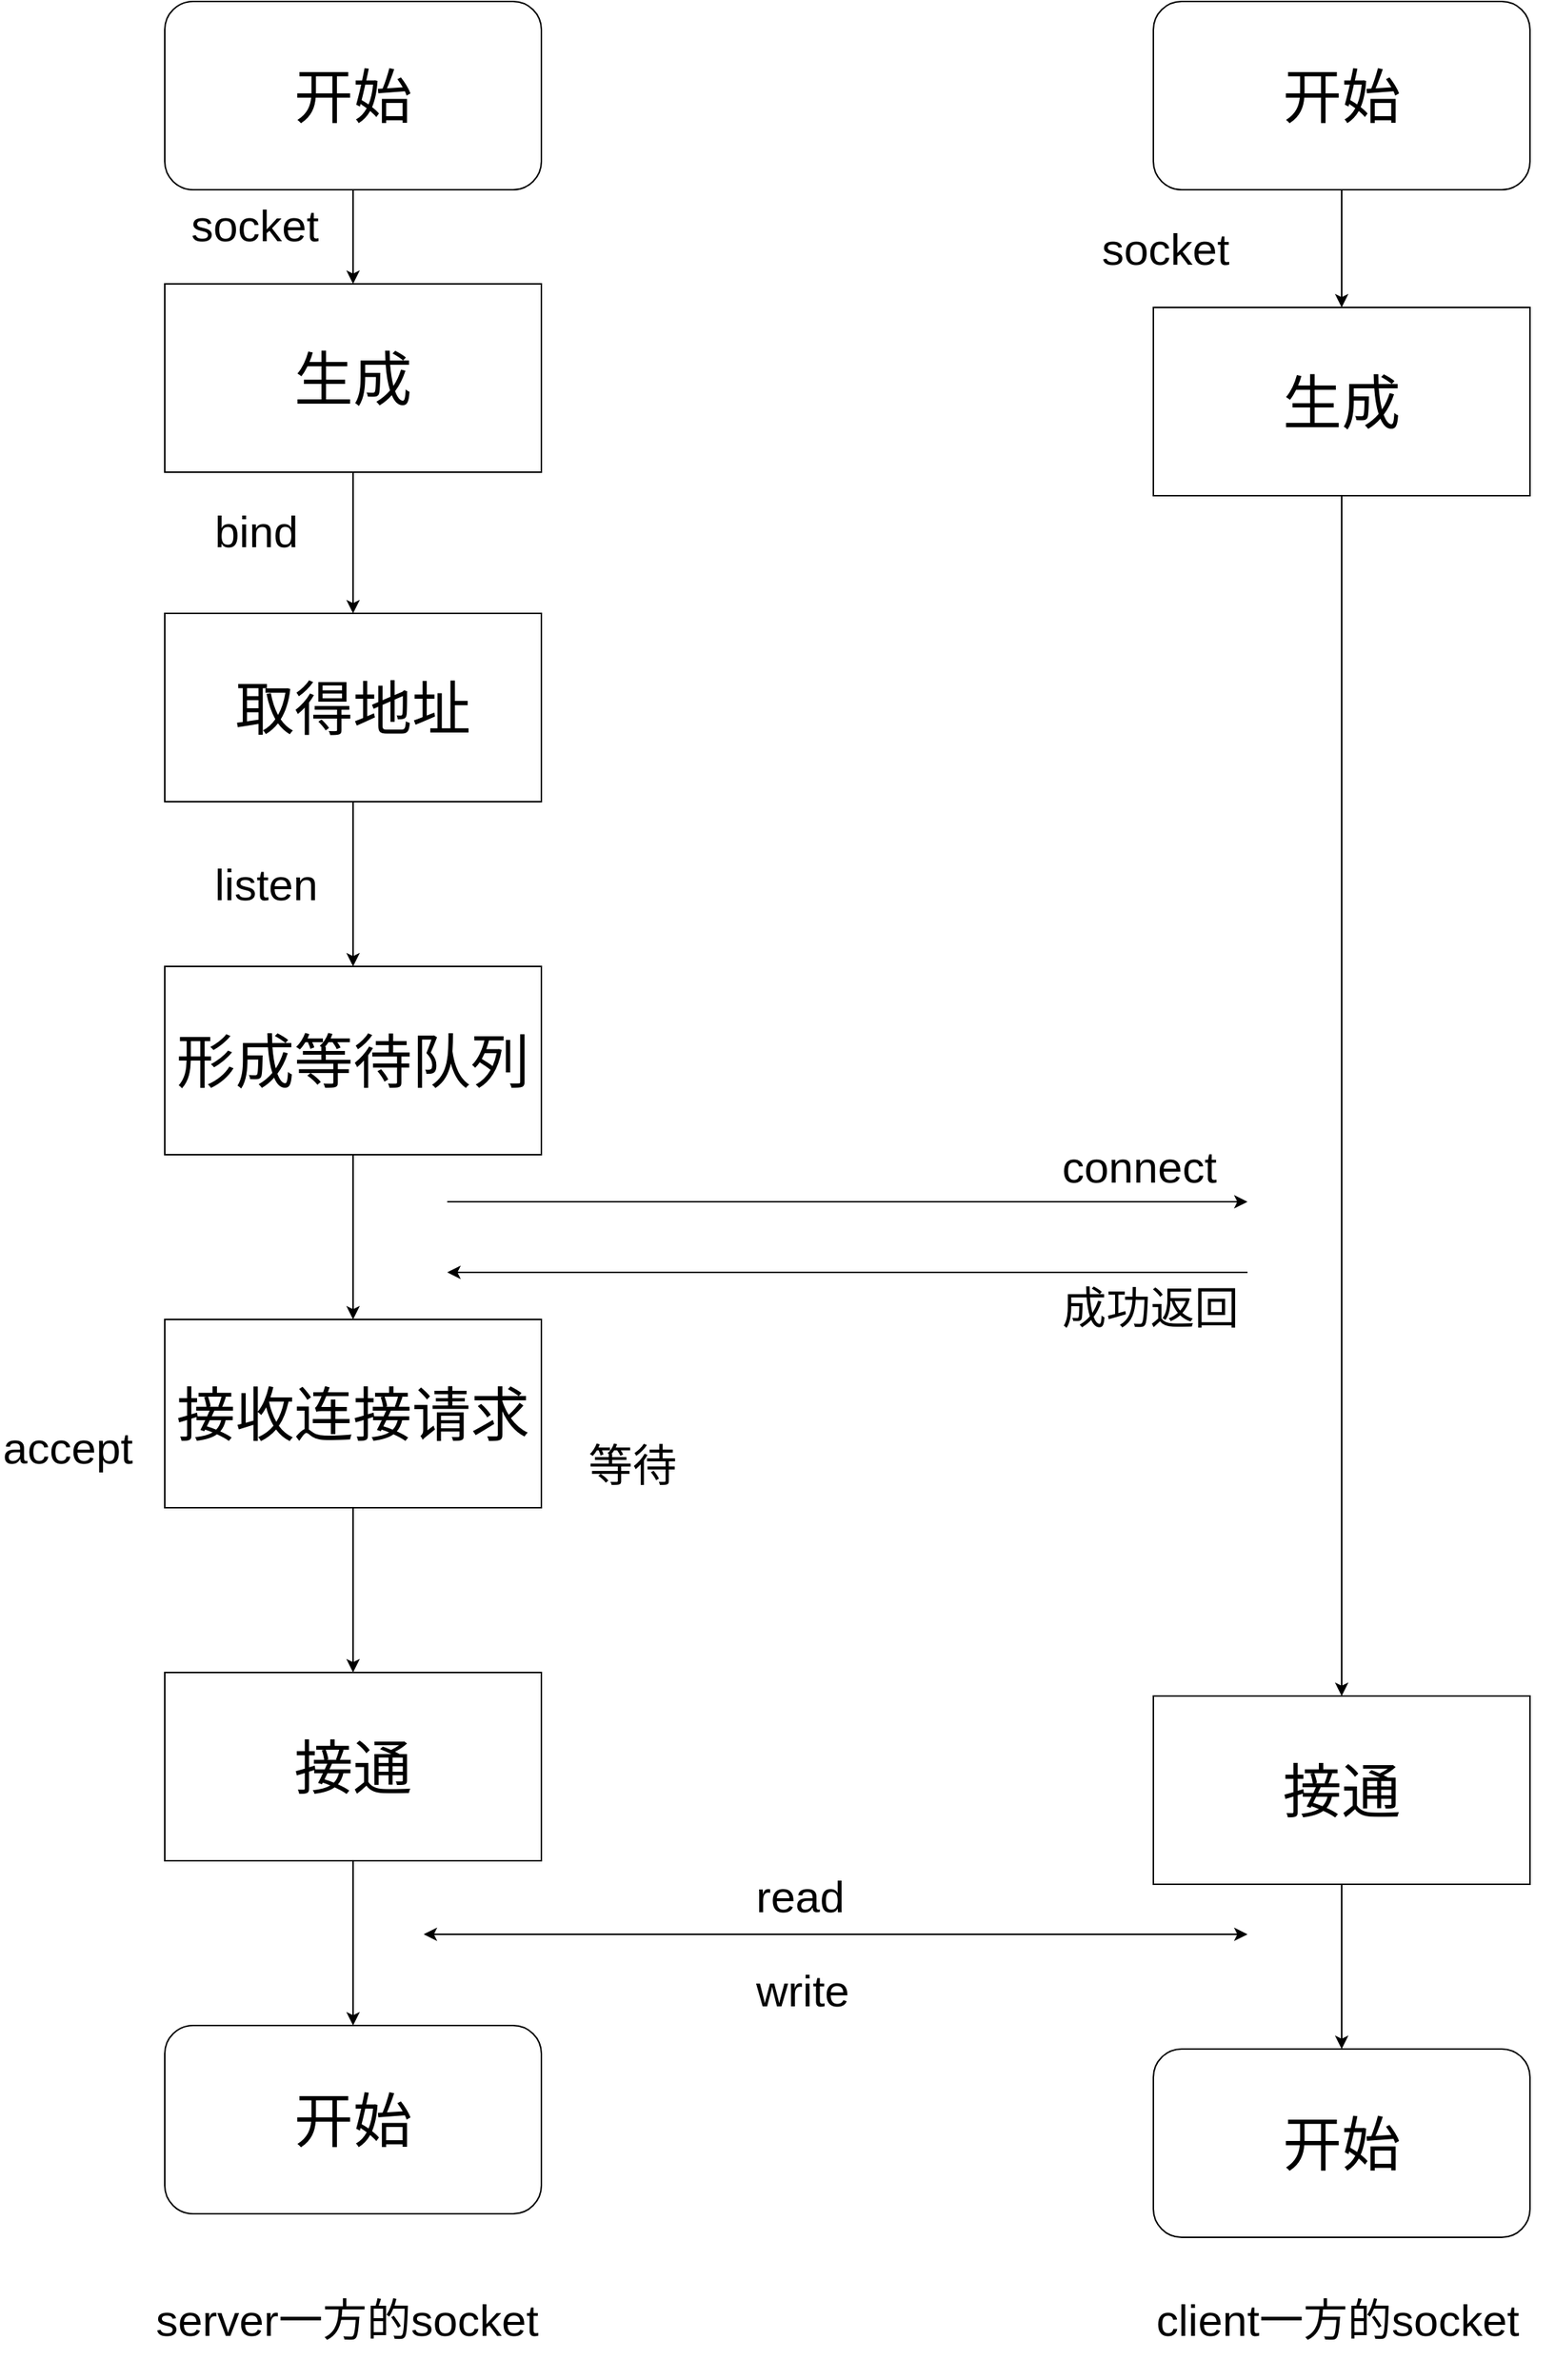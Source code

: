 <mxfile>
    <diagram id="jaTkIk5GC5hBj8wdo518" name="Page-1">
        <mxGraphModel dx="1817" dy="575" grid="1" gridSize="16" guides="1" tooltips="1" connect="1" arrows="1" fold="1" page="1" pageScale="1" pageWidth="827" pageHeight="1169" math="0" shadow="0">
            <root>
                <mxCell id="0"/>
                <mxCell id="1" parent="0"/>
                <mxCell id="8" value="" style="edgeStyle=none;html=1;fontSize=40;" edge="1" parent="1" source="3" target="5">
                    <mxGeometry relative="1" as="geometry"/>
                </mxCell>
                <mxCell id="3" value="&lt;font style=&quot;font-size: 40px&quot;&gt;开始&lt;/font&gt;" style="rounded=1;whiteSpace=wrap;html=1;" vertex="1" parent="1">
                    <mxGeometry x="96" y="64" width="256" height="128" as="geometry"/>
                </mxCell>
                <mxCell id="7" value="" style="edgeStyle=none;html=1;fontSize=40;" edge="1" parent="1" source="4" target="6">
                    <mxGeometry relative="1" as="geometry"/>
                </mxCell>
                <mxCell id="4" value="&lt;font style=&quot;font-size: 40px&quot;&gt;开始&lt;/font&gt;" style="rounded=1;whiteSpace=wrap;html=1;" vertex="1" parent="1">
                    <mxGeometry x="768" y="64" width="256" height="128" as="geometry"/>
                </mxCell>
                <mxCell id="13" value="" style="edgeStyle=none;html=1;fontSize=40;" edge="1" parent="1" source="5" target="9">
                    <mxGeometry relative="1" as="geometry"/>
                </mxCell>
                <mxCell id="5" value="生成" style="rounded=0;whiteSpace=wrap;html=1;fontSize=40;" vertex="1" parent="1">
                    <mxGeometry x="96" y="256" width="256" height="128" as="geometry"/>
                </mxCell>
                <mxCell id="22" style="edgeStyle=none;html=1;exitX=0.5;exitY=1;exitDx=0;exitDy=0;entryX=0.5;entryY=0;entryDx=0;entryDy=0;fontSize=40;" edge="1" parent="1" source="6" target="21">
                    <mxGeometry relative="1" as="geometry"/>
                </mxCell>
                <mxCell id="6" value="生成" style="rounded=0;whiteSpace=wrap;html=1;fontSize=40;" vertex="1" parent="1">
                    <mxGeometry x="768" y="272" width="256" height="128" as="geometry"/>
                </mxCell>
                <mxCell id="14" value="" style="edgeStyle=none;html=1;fontSize=40;" edge="1" parent="1" source="9" target="10">
                    <mxGeometry relative="1" as="geometry"/>
                </mxCell>
                <mxCell id="9" value="取得地址" style="rounded=0;whiteSpace=wrap;html=1;fontSize=40;" vertex="1" parent="1">
                    <mxGeometry x="96" y="480" width="256" height="128" as="geometry"/>
                </mxCell>
                <mxCell id="15" value="" style="edgeStyle=none;html=1;fontSize=40;" edge="1" parent="1" source="10" target="12">
                    <mxGeometry relative="1" as="geometry"/>
                </mxCell>
                <mxCell id="10" value="形成等待队列" style="rounded=0;whiteSpace=wrap;html=1;fontSize=40;" vertex="1" parent="1">
                    <mxGeometry x="96" y="720" width="256" height="128" as="geometry"/>
                </mxCell>
                <mxCell id="17" value="" style="edgeStyle=none;html=1;fontSize=40;" edge="1" parent="1" source="12" target="16">
                    <mxGeometry relative="1" as="geometry"/>
                </mxCell>
                <mxCell id="12" value="接收连接请求&lt;span style=&quot;color: rgba(0 , 0 , 0 , 0) ; font-family: monospace ; font-size: 0px&quot;&gt;%3CmxGraphModel%3E%3Croot%3E%3CmxCell%20id%3D%220%22%2F%3E%3CmxCell%20id%3D%221%22%20parent%3D%220%22%2F%3E%3CmxCell%20id%3D%222%22%20value%3D%22%E5%BD%A2%E6%88%90%E7%AD%89%E5%BE%85%E9%98%9F%E5%88%97%22%20style%3D%22rounded%3D0%3BwhiteSpace%3Dwrap%3Bhtml%3D1%3BfontSize%3D40%3B%22%20vertex%3D%221%22%20parent%3D%221%22%3E%3CmxGeometry%20x%3D%2296%22%20y%3D%22720%22%20width%3D%22256%22%20height%3D%22128%22%20as%3D%22geometry%22%2F%3E%3C%2FmxCell%3E%3C%2Froot%3E%3C%2FmxGraphModel%3E&lt;/span&gt;" style="rounded=0;whiteSpace=wrap;html=1;fontSize=40;" vertex="1" parent="1">
                    <mxGeometry x="96" y="960" width="256" height="128" as="geometry"/>
                </mxCell>
                <mxCell id="19" value="" style="edgeStyle=none;html=1;fontSize=40;" edge="1" parent="1" source="16" target="18">
                    <mxGeometry relative="1" as="geometry"/>
                </mxCell>
                <mxCell id="16" value="接通" style="rounded=0;whiteSpace=wrap;html=1;fontSize=40;" vertex="1" parent="1">
                    <mxGeometry x="96" y="1200" width="256" height="128" as="geometry"/>
                </mxCell>
                <mxCell id="18" value="&lt;font style=&quot;font-size: 40px&quot;&gt;开始&lt;/font&gt;" style="rounded=1;whiteSpace=wrap;html=1;" vertex="1" parent="1">
                    <mxGeometry x="96" y="1440" width="256" height="128" as="geometry"/>
                </mxCell>
                <mxCell id="20" value="&lt;font style=&quot;font-size: 40px&quot;&gt;开始&lt;/font&gt;" style="rounded=1;whiteSpace=wrap;html=1;" vertex="1" parent="1">
                    <mxGeometry x="768" y="1456" width="256" height="128" as="geometry"/>
                </mxCell>
                <mxCell id="23" value="" style="edgeStyle=none;html=1;fontSize=40;" edge="1" parent="1" source="21" target="20">
                    <mxGeometry relative="1" as="geometry"/>
                </mxCell>
                <mxCell id="21" value="接通" style="rounded=0;whiteSpace=wrap;html=1;fontSize=40;" vertex="1" parent="1">
                    <mxGeometry x="768" y="1216" width="256" height="128" as="geometry"/>
                </mxCell>
                <mxCell id="24" value="" style="endArrow=classic;startArrow=classic;html=1;fontSize=40;" edge="1" parent="1">
                    <mxGeometry width="50" height="50" relative="1" as="geometry">
                        <mxPoint x="272" y="1378" as="sourcePoint"/>
                        <mxPoint x="832" y="1378" as="targetPoint"/>
                    </mxGeometry>
                </mxCell>
                <mxCell id="25" value="" style="endArrow=classic;html=1;fontSize=40;" edge="1" parent="1">
                    <mxGeometry width="50" height="50" relative="1" as="geometry">
                        <mxPoint x="288" y="880" as="sourcePoint"/>
                        <mxPoint x="832" y="880" as="targetPoint"/>
                    </mxGeometry>
                </mxCell>
                <mxCell id="26" value="" style="endArrow=classic;html=1;fontSize=40;" edge="1" parent="1">
                    <mxGeometry width="50" height="50" relative="1" as="geometry">
                        <mxPoint x="832" y="928" as="sourcePoint"/>
                        <mxPoint x="288" y="928" as="targetPoint"/>
                    </mxGeometry>
                </mxCell>
                <mxCell id="27" value="&lt;font style=&quot;font-size: 30px&quot; color=&quot;#000000&quot;&gt;等待&lt;/font&gt;" style="text;html=1;strokeColor=none;fillColor=none;align=center;verticalAlign=middle;whiteSpace=wrap;rounded=0;fontSize=40;" vertex="1" parent="1">
                    <mxGeometry x="368" y="1040" width="92" height="30" as="geometry"/>
                </mxCell>
                <mxCell id="28" value="&lt;span style=&quot;font-family: &amp;#34;helvetica&amp;#34; ; font-size: 30px ; font-style: normal ; font-weight: 400 ; letter-spacing: normal ; text-align: center ; text-indent: 0px ; text-transform: none ; word-spacing: 0px ; display: inline ; float: none&quot;&gt;&lt;font color=&quot;#000000&quot;&gt;socket&lt;/font&gt;&lt;/span&gt;" style="text;whiteSpace=wrap;html=1;fontSize=30;" vertex="1" parent="1">
                    <mxGeometry x="112" y="192" width="96" height="64" as="geometry"/>
                </mxCell>
                <mxCell id="29" value="&lt;span style=&quot;font-family: &amp;#34;helvetica&amp;#34; ; font-size: 30px ; font-style: normal ; font-weight: 400 ; letter-spacing: normal ; text-align: center ; text-indent: 0px ; text-transform: none ; word-spacing: 0px ; display: inline ; float: none&quot;&gt;&lt;font color=&quot;#000000&quot;&gt;bind&lt;/font&gt;&lt;/span&gt;" style="text;whiteSpace=wrap;html=1;fontSize=30;" vertex="1" parent="1">
                    <mxGeometry x="128" y="400" width="96" height="64" as="geometry"/>
                </mxCell>
                <mxCell id="30" value="&lt;span style=&quot;font-family: &amp;#34;helvetica&amp;#34; ; font-size: 30px ; font-style: normal ; font-weight: 400 ; letter-spacing: normal ; text-align: center ; text-indent: 0px ; text-transform: none ; word-spacing: 0px ; display: inline ; float: none&quot;&gt;&lt;font color=&quot;#000000&quot;&gt;listen&lt;/font&gt;&lt;/span&gt;" style="text;whiteSpace=wrap;html=1;fontSize=30;" vertex="1" parent="1">
                    <mxGeometry x="128" y="640" width="96" height="64" as="geometry"/>
                </mxCell>
                <mxCell id="31" value="&lt;span style=&quot;font-family: &amp;#34;helvetica&amp;#34; ; font-size: 30px ; font-style: normal ; font-weight: 400 ; letter-spacing: normal ; text-align: center ; text-indent: 0px ; text-transform: none ; word-spacing: 0px ; display: inline ; float: none&quot;&gt;&lt;font color=&quot;#000000&quot;&gt;accept&lt;/font&gt;&lt;/span&gt;" style="text;whiteSpace=wrap;html=1;fontSize=30;" vertex="1" parent="1">
                    <mxGeometry x="-16" y="1023" width="96" height="64" as="geometry"/>
                </mxCell>
                <mxCell id="32" value="&lt;span style=&quot;font-family: &amp;#34;helvetica&amp;#34; ; font-size: 30px ; font-style: normal ; font-weight: 400 ; letter-spacing: normal ; text-align: center ; text-indent: 0px ; text-transform: none ; word-spacing: 0px ; display: inline ; float: none&quot;&gt;&lt;font color=&quot;#000000&quot;&gt;server一方的socket&lt;/font&gt;&lt;/span&gt;" style="text;whiteSpace=wrap;html=1;fontSize=30;" vertex="1" parent="1">
                    <mxGeometry x="88" y="1616" width="272" height="64" as="geometry"/>
                </mxCell>
                <mxCell id="33" value="&lt;span style=&quot;font-family: &amp;#34;helvetica&amp;#34; ; font-size: 30px ; font-style: normal ; font-weight: 400 ; letter-spacing: normal ; text-align: center ; text-indent: 0px ; text-transform: none ; word-spacing: 0px ; display: inline ; float: none&quot;&gt;&lt;font color=&quot;#000000&quot;&gt;write&lt;/font&gt;&lt;/span&gt;" style="text;whiteSpace=wrap;html=1;fontSize=30;" vertex="1" parent="1">
                    <mxGeometry x="496" y="1392" width="96" height="64" as="geometry"/>
                </mxCell>
                <mxCell id="34" value="&lt;span style=&quot;font-family: &amp;#34;helvetica&amp;#34; ; font-size: 30px ; font-style: normal ; font-weight: 400 ; letter-spacing: normal ; text-align: center ; text-indent: 0px ; text-transform: none ; word-spacing: 0px ; display: inline ; float: none&quot;&gt;&lt;font color=&quot;#000000&quot;&gt;read&lt;/font&gt;&lt;/span&gt;" style="text;whiteSpace=wrap;html=1;fontSize=30;" vertex="1" parent="1">
                    <mxGeometry x="496" y="1328" width="96" height="64" as="geometry"/>
                </mxCell>
                <mxCell id="35" value="&lt;span style=&quot;font-family: &amp;#34;helvetica&amp;#34; ; font-size: 30px ; font-style: normal ; font-weight: 400 ; letter-spacing: normal ; text-align: center ; text-indent: 0px ; text-transform: none ; word-spacing: 0px ; display: inline ; float: none&quot;&gt;&lt;font color=&quot;#000000&quot;&gt;connect&lt;/font&gt;&lt;/span&gt;" style="text;whiteSpace=wrap;html=1;fontSize=30;" vertex="1" parent="1">
                    <mxGeometry x="704" y="832" width="96" height="64" as="geometry"/>
                </mxCell>
                <mxCell id="36" value="&lt;span style=&quot;font-family: &amp;#34;helvetica&amp;#34; ; font-size: 30px ; font-style: normal ; font-weight: 400 ; letter-spacing: normal ; text-align: center ; text-indent: 0px ; text-transform: none ; word-spacing: 0px ; display: inline ; float: none&quot;&gt;&lt;font color=&quot;#000000&quot;&gt;成功返回&lt;/font&gt;&lt;/span&gt;" style="text;whiteSpace=wrap;html=1;fontSize=30;" vertex="1" parent="1">
                    <mxGeometry x="704" y="928" width="128" height="64" as="geometry"/>
                </mxCell>
                <mxCell id="37" value="&lt;span style=&quot;font-family: &amp;#34;helvetica&amp;#34; ; font-size: 30px ; font-style: normal ; font-weight: 400 ; letter-spacing: normal ; text-align: center ; text-indent: 0px ; text-transform: none ; word-spacing: 0px ; display: inline ; float: none&quot;&gt;&lt;font color=&quot;#000000&quot;&gt;socket&lt;/font&gt;&lt;/span&gt;" style="text;whiteSpace=wrap;html=1;fontSize=30;" vertex="1" parent="1">
                    <mxGeometry x="731" y="208" width="96" height="64" as="geometry"/>
                </mxCell>
                <mxCell id="38" value="&lt;span style=&quot;font-family: &amp;#34;helvetica&amp;#34; ; font-size: 30px ; font-style: normal ; font-weight: 400 ; letter-spacing: normal ; text-align: center ; text-indent: 0px ; text-transform: none ; word-spacing: 0px ; display: inline ; float: none&quot;&gt;&lt;font color=&quot;#000000&quot;&gt;client一方的socket&lt;/font&gt;&lt;/span&gt;" style="text;whiteSpace=wrap;html=1;fontSize=30;" vertex="1" parent="1">
                    <mxGeometry x="768" y="1616" width="272" height="64" as="geometry"/>
                </mxCell>
            </root>
        </mxGraphModel>
    </diagram>
</mxfile>